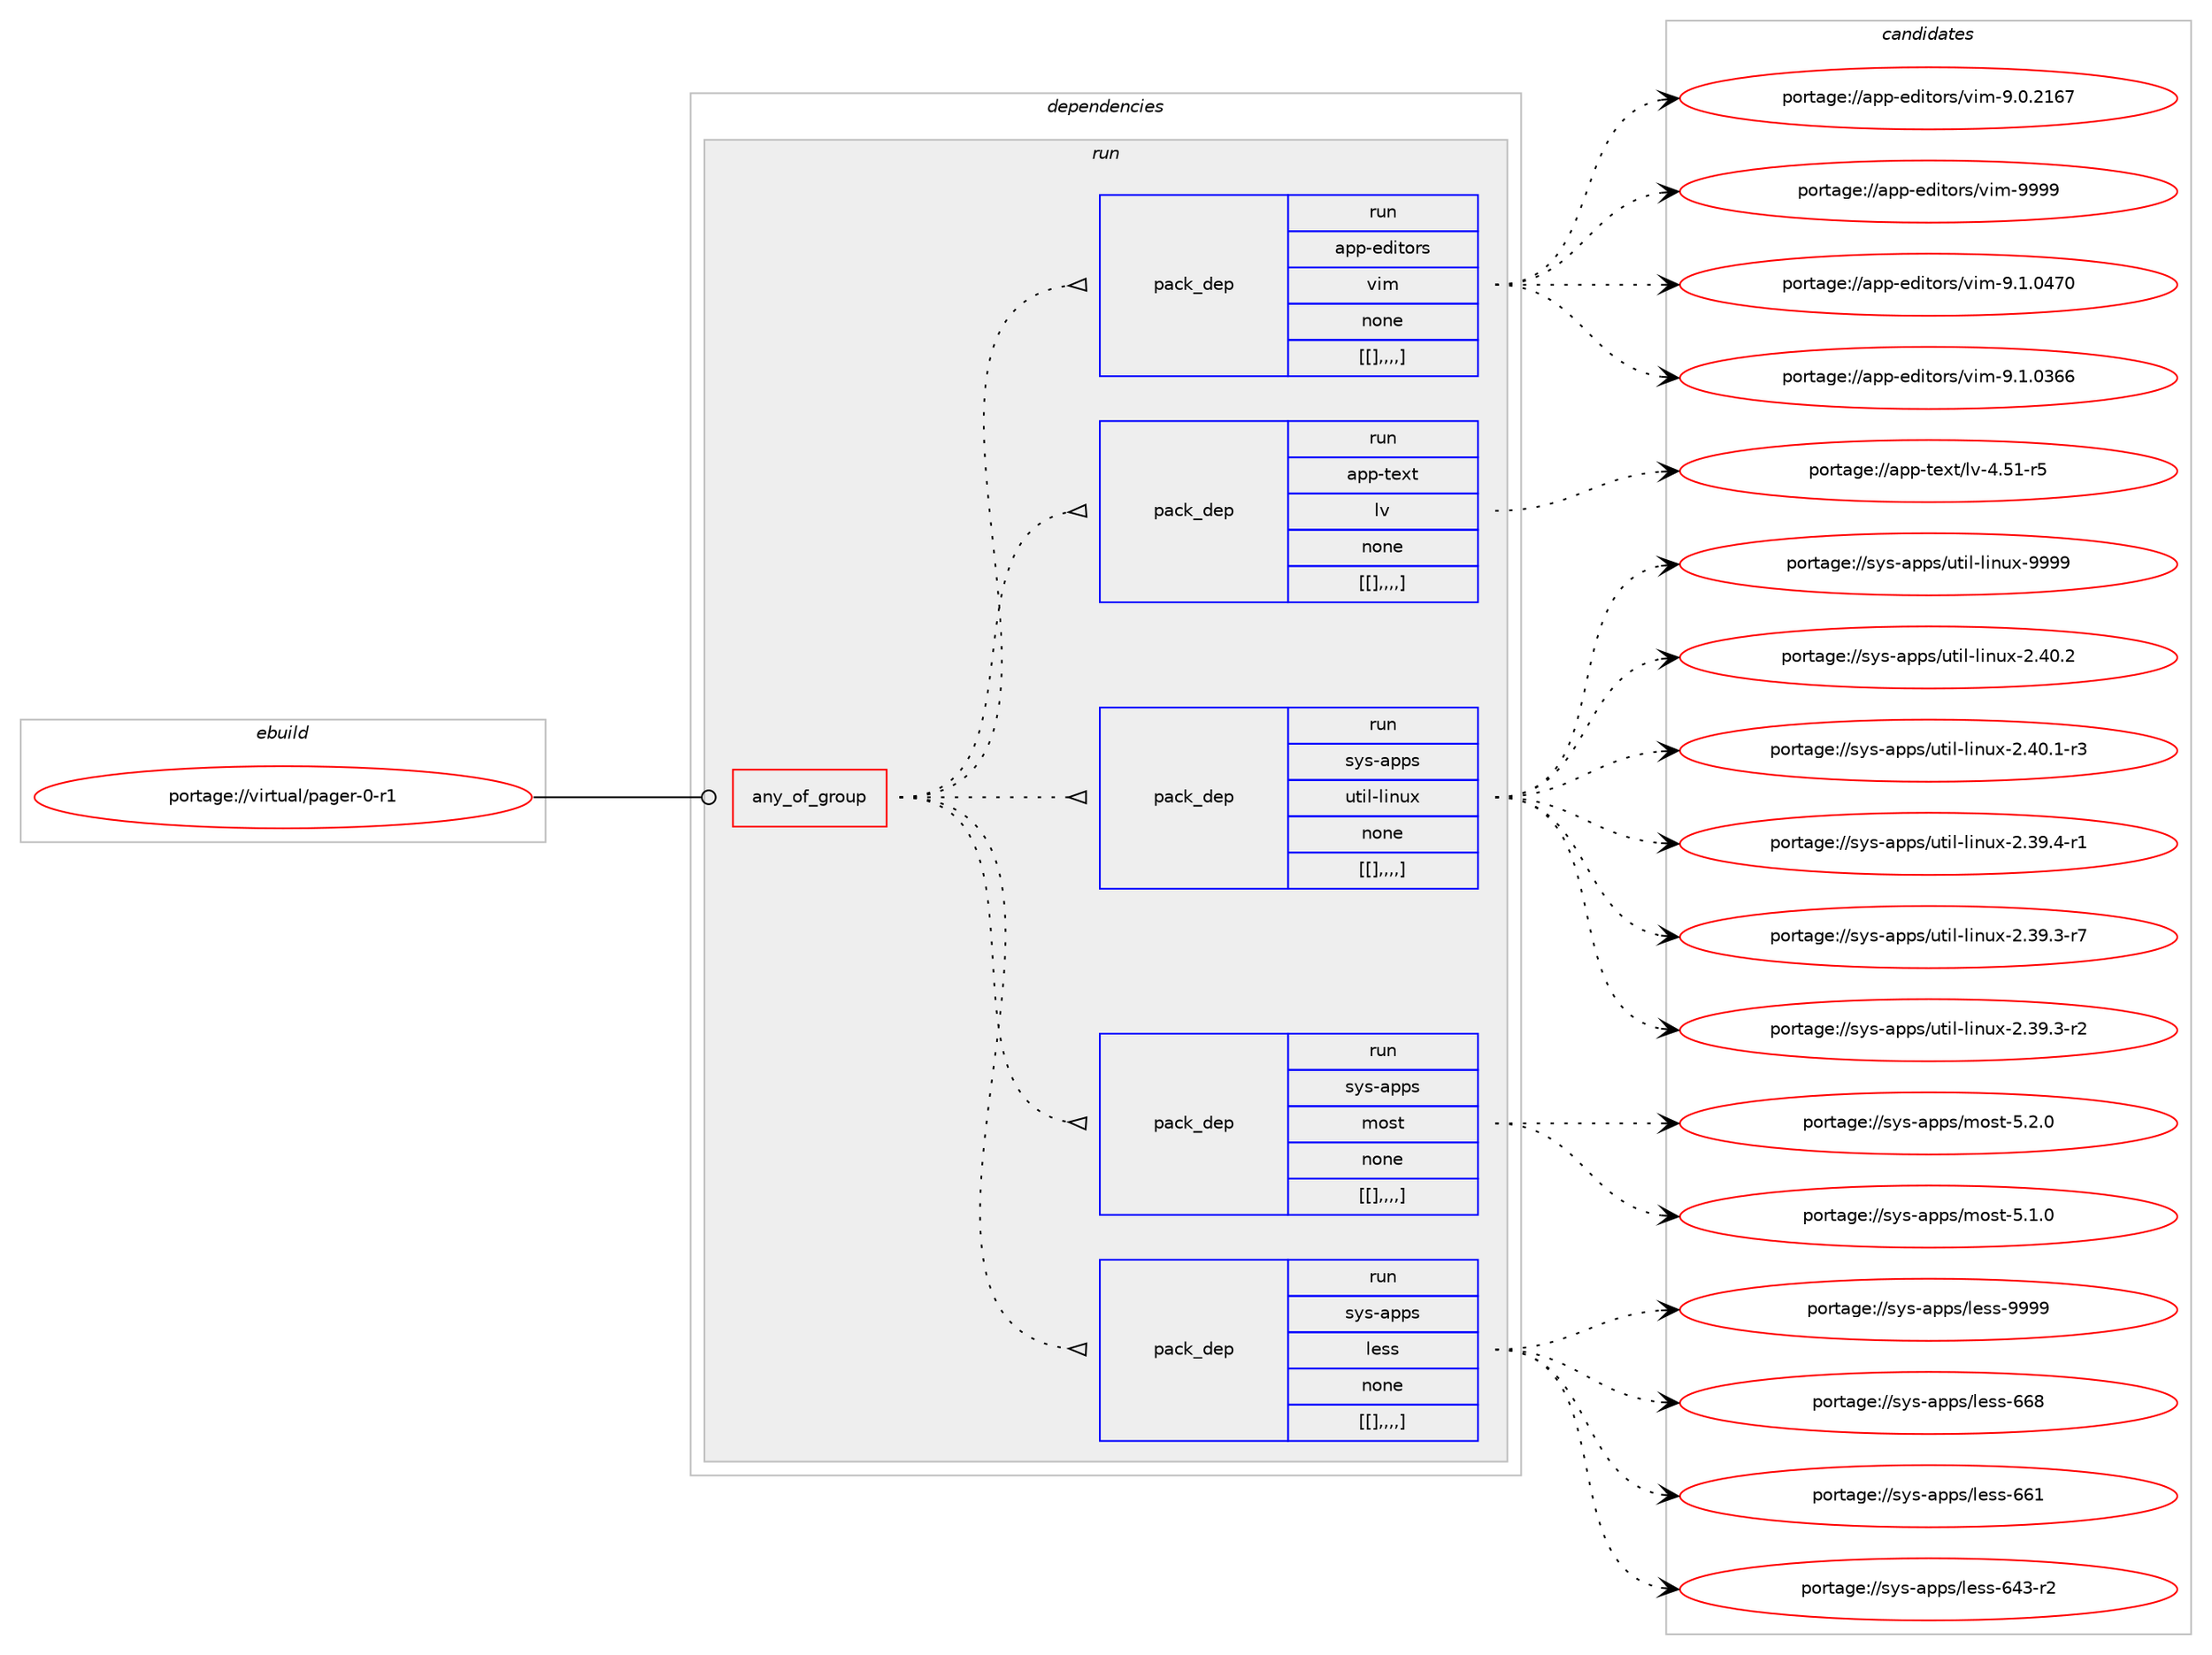 digraph prolog {

# *************
# Graph options
# *************

newrank=true;
concentrate=true;
compound=true;
graph [rankdir=LR,fontname=Helvetica,fontsize=10,ranksep=1.5];#, ranksep=2.5, nodesep=0.2];
edge  [arrowhead=vee];
node  [fontname=Helvetica,fontsize=10];

# **********
# The ebuild
# **********

subgraph cluster_leftcol {
color=gray;
label=<<i>ebuild</i>>;
id [label="portage://virtual/pager-0-r1", color=red, width=4, href="../virtual/pager-0-r1.svg"];
}

# ****************
# The dependencies
# ****************

subgraph cluster_midcol {
color=gray;
label=<<i>dependencies</i>>;
subgraph cluster_compile {
fillcolor="#eeeeee";
style=filled;
label=<<i>compile</i>>;
}
subgraph cluster_compileandrun {
fillcolor="#eeeeee";
style=filled;
label=<<i>compile and run</i>>;
}
subgraph cluster_run {
fillcolor="#eeeeee";
style=filled;
label=<<i>run</i>>;
subgraph any56 {
dependency1685 [label=<<TABLE BORDER="0" CELLBORDER="1" CELLSPACING="0" CELLPADDING="4"><TR><TD CELLPADDING="10">any_of_group</TD></TR></TABLE>>, shape=none, color=red];subgraph pack1304 {
dependency1687 [label=<<TABLE BORDER="0" CELLBORDER="1" CELLSPACING="0" CELLPADDING="4" WIDTH="220"><TR><TD ROWSPAN="6" CELLPADDING="30">pack_dep</TD></TR><TR><TD WIDTH="110">run</TD></TR><TR><TD>sys-apps</TD></TR><TR><TD>less</TD></TR><TR><TD>none</TD></TR><TR><TD>[[],,,,]</TD></TR></TABLE>>, shape=none, color=blue];
}
dependency1685:e -> dependency1687:w [weight=20,style="dotted",arrowhead="oinv"];
subgraph pack1309 {
dependency1692 [label=<<TABLE BORDER="0" CELLBORDER="1" CELLSPACING="0" CELLPADDING="4" WIDTH="220"><TR><TD ROWSPAN="6" CELLPADDING="30">pack_dep</TD></TR><TR><TD WIDTH="110">run</TD></TR><TR><TD>sys-apps</TD></TR><TR><TD>most</TD></TR><TR><TD>none</TD></TR><TR><TD>[[],,,,]</TD></TR></TABLE>>, shape=none, color=blue];
}
dependency1685:e -> dependency1692:w [weight=20,style="dotted",arrowhead="oinv"];
subgraph pack1312 {
dependency1696 [label=<<TABLE BORDER="0" CELLBORDER="1" CELLSPACING="0" CELLPADDING="4" WIDTH="220"><TR><TD ROWSPAN="6" CELLPADDING="30">pack_dep</TD></TR><TR><TD WIDTH="110">run</TD></TR><TR><TD>sys-apps</TD></TR><TR><TD>util-linux</TD></TR><TR><TD>none</TD></TR><TR><TD>[[],,,,]</TD></TR></TABLE>>, shape=none, color=blue];
}
dependency1685:e -> dependency1696:w [weight=20,style="dotted",arrowhead="oinv"];
subgraph pack1319 {
dependency1703 [label=<<TABLE BORDER="0" CELLBORDER="1" CELLSPACING="0" CELLPADDING="4" WIDTH="220"><TR><TD ROWSPAN="6" CELLPADDING="30">pack_dep</TD></TR><TR><TD WIDTH="110">run</TD></TR><TR><TD>app-text</TD></TR><TR><TD>lv</TD></TR><TR><TD>none</TD></TR><TR><TD>[[],,,,]</TD></TR></TABLE>>, shape=none, color=blue];
}
dependency1685:e -> dependency1703:w [weight=20,style="dotted",arrowhead="oinv"];
subgraph pack1323 {
dependency1712 [label=<<TABLE BORDER="0" CELLBORDER="1" CELLSPACING="0" CELLPADDING="4" WIDTH="220"><TR><TD ROWSPAN="6" CELLPADDING="30">pack_dep</TD></TR><TR><TD WIDTH="110">run</TD></TR><TR><TD>app-editors</TD></TR><TR><TD>vim</TD></TR><TR><TD>none</TD></TR><TR><TD>[[],,,,]</TD></TR></TABLE>>, shape=none, color=blue];
}
dependency1685:e -> dependency1712:w [weight=20,style="dotted",arrowhead="oinv"];
}
id:e -> dependency1685:w [weight=20,style="solid",arrowhead="odot"];
}
}

# **************
# The candidates
# **************

subgraph cluster_choices {
rank=same;
color=gray;
label=<<i>candidates</i>>;

subgraph choice1209 {
color=black;
nodesep=1;
choice1151211154597112112115471081011151154557575757 [label="portage://sys-apps/less-9999", color=red, width=4,href="../sys-apps/less-9999.svg"];
choice11512111545971121121154710810111511545545456 [label="portage://sys-apps/less-668", color=red, width=4,href="../sys-apps/less-668.svg"];
choice11512111545971121121154710810111511545545449 [label="portage://sys-apps/less-661", color=red, width=4,href="../sys-apps/less-661.svg"];
choice115121115459711211211547108101115115455452514511450 [label="portage://sys-apps/less-643-r2", color=red, width=4,href="../sys-apps/less-643-r2.svg"];
dependency1687:e -> choice1151211154597112112115471081011151154557575757:w [style=dotted,weight="100"];
dependency1687:e -> choice11512111545971121121154710810111511545545456:w [style=dotted,weight="100"];
dependency1687:e -> choice11512111545971121121154710810111511545545449:w [style=dotted,weight="100"];
dependency1687:e -> choice115121115459711211211547108101115115455452514511450:w [style=dotted,weight="100"];
}
subgraph choice1217 {
color=black;
nodesep=1;
choice115121115459711211211547109111115116455346504648 [label="portage://sys-apps/most-5.2.0", color=red, width=4,href="../sys-apps/most-5.2.0.svg"];
choice115121115459711211211547109111115116455346494648 [label="portage://sys-apps/most-5.1.0", color=red, width=4,href="../sys-apps/most-5.1.0.svg"];
dependency1692:e -> choice115121115459711211211547109111115116455346504648:w [style=dotted,weight="100"];
dependency1692:e -> choice115121115459711211211547109111115116455346494648:w [style=dotted,weight="100"];
}
subgraph choice1226 {
color=black;
nodesep=1;
choice115121115459711211211547117116105108451081051101171204557575757 [label="portage://sys-apps/util-linux-9999", color=red, width=4,href="../sys-apps/util-linux-9999.svg"];
choice1151211154597112112115471171161051084510810511011712045504652484650 [label="portage://sys-apps/util-linux-2.40.2", color=red, width=4,href="../sys-apps/util-linux-2.40.2.svg"];
choice11512111545971121121154711711610510845108105110117120455046524846494511451 [label="portage://sys-apps/util-linux-2.40.1-r3", color=red, width=4,href="../sys-apps/util-linux-2.40.1-r3.svg"];
choice11512111545971121121154711711610510845108105110117120455046515746524511449 [label="portage://sys-apps/util-linux-2.39.4-r1", color=red, width=4,href="../sys-apps/util-linux-2.39.4-r1.svg"];
choice11512111545971121121154711711610510845108105110117120455046515746514511455 [label="portage://sys-apps/util-linux-2.39.3-r7", color=red, width=4,href="../sys-apps/util-linux-2.39.3-r7.svg"];
choice11512111545971121121154711711610510845108105110117120455046515746514511450 [label="portage://sys-apps/util-linux-2.39.3-r2", color=red, width=4,href="../sys-apps/util-linux-2.39.3-r2.svg"];
dependency1696:e -> choice115121115459711211211547117116105108451081051101171204557575757:w [style=dotted,weight="100"];
dependency1696:e -> choice1151211154597112112115471171161051084510810511011712045504652484650:w [style=dotted,weight="100"];
dependency1696:e -> choice11512111545971121121154711711610510845108105110117120455046524846494511451:w [style=dotted,weight="100"];
dependency1696:e -> choice11512111545971121121154711711610510845108105110117120455046515746524511449:w [style=dotted,weight="100"];
dependency1696:e -> choice11512111545971121121154711711610510845108105110117120455046515746514511455:w [style=dotted,weight="100"];
dependency1696:e -> choice11512111545971121121154711711610510845108105110117120455046515746514511450:w [style=dotted,weight="100"];
}
subgraph choice1235 {
color=black;
nodesep=1;
choice97112112451161011201164710811845524653494511453 [label="portage://app-text/lv-4.51-r5", color=red, width=4,href="../app-text/lv-4.51-r5.svg"];
dependency1703:e -> choice97112112451161011201164710811845524653494511453:w [style=dotted,weight="100"];
}
subgraph choice1239 {
color=black;
nodesep=1;
choice9711211245101100105116111114115471181051094557575757 [label="portage://app-editors/vim-9999", color=red, width=4,href="../app-editors/vim-9999.svg"];
choice971121124510110010511611111411547118105109455746494648525548 [label="portage://app-editors/vim-9.1.0470", color=red, width=4,href="../app-editors/vim-9.1.0470.svg"];
choice971121124510110010511611111411547118105109455746494648515454 [label="portage://app-editors/vim-9.1.0366", color=red, width=4,href="../app-editors/vim-9.1.0366.svg"];
choice971121124510110010511611111411547118105109455746484650495455 [label="portage://app-editors/vim-9.0.2167", color=red, width=4,href="../app-editors/vim-9.0.2167.svg"];
dependency1712:e -> choice9711211245101100105116111114115471181051094557575757:w [style=dotted,weight="100"];
dependency1712:e -> choice971121124510110010511611111411547118105109455746494648525548:w [style=dotted,weight="100"];
dependency1712:e -> choice971121124510110010511611111411547118105109455746494648515454:w [style=dotted,weight="100"];
dependency1712:e -> choice971121124510110010511611111411547118105109455746484650495455:w [style=dotted,weight="100"];
}
}

}
